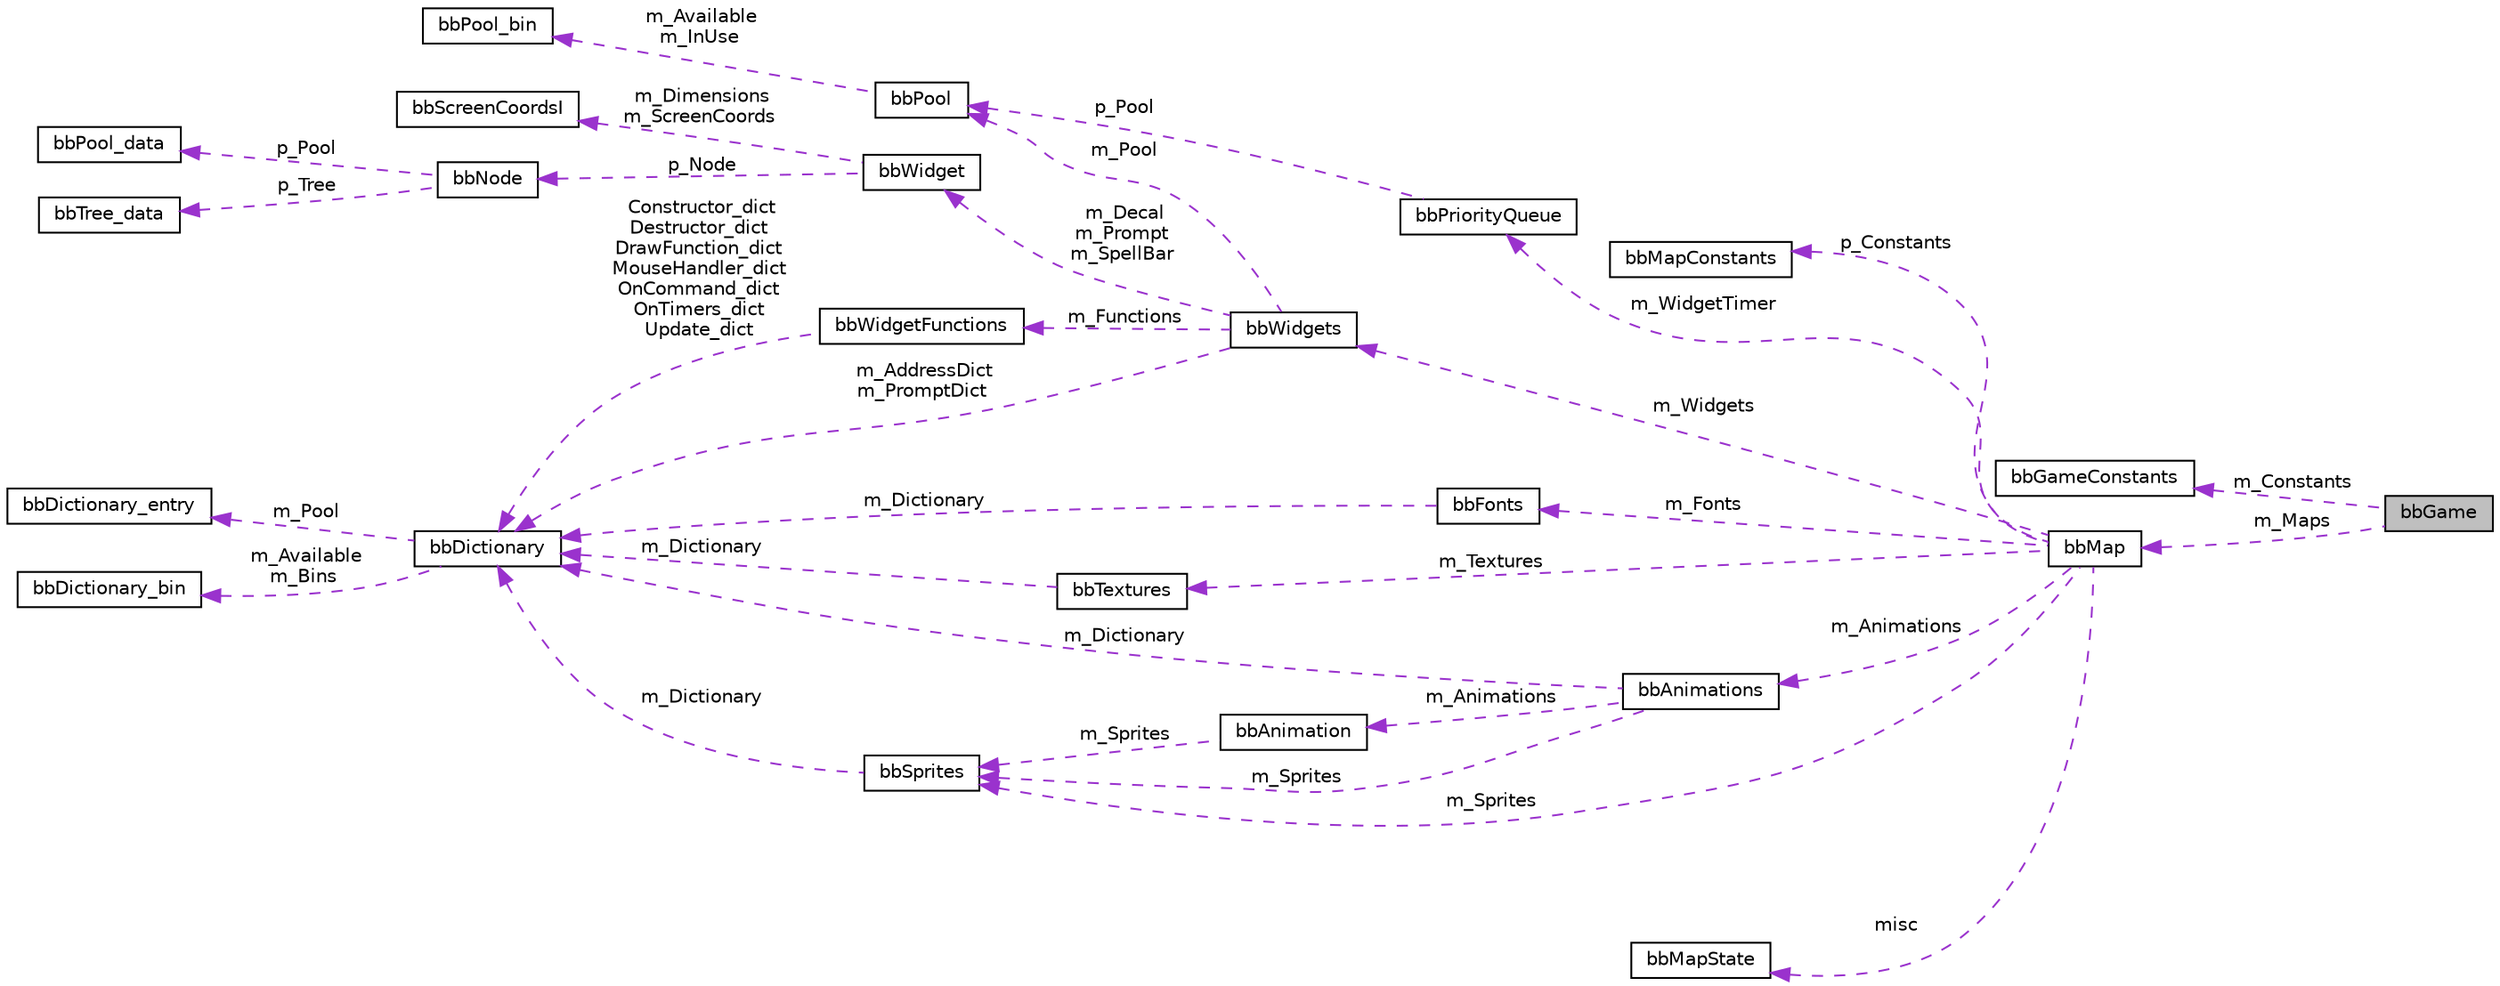 digraph "bbGame"
{
 // LATEX_PDF_SIZE
  edge [fontname="Helvetica",fontsize="10",labelfontname="Helvetica",labelfontsize="10"];
  node [fontname="Helvetica",fontsize="10",shape=record];
  rankdir="LR";
  Node1 [label="bbGame",height=0.2,width=0.4,color="black", fillcolor="grey75", style="filled", fontcolor="black",tooltip=" "];
  Node2 -> Node1 [dir="back",color="darkorchid3",fontsize="10",style="dashed",label=" m_Constants" ,fontname="Helvetica"];
  Node2 [label="bbGameConstants",height=0.2,width=0.4,color="black", fillcolor="white", style="filled",URL="$structbbGameConstants.html",tooltip="contains data about the game?"];
  Node3 -> Node1 [dir="back",color="darkorchid3",fontsize="10",style="dashed",label=" m_Maps" ,fontname="Helvetica"];
  Node3 [label="bbMap",height=0.2,width=0.4,color="black", fillcolor="white", style="filled",URL="$structbbMap.html",tooltip=" "];
  Node4 -> Node3 [dir="back",color="darkorchid3",fontsize="10",style="dashed",label=" p_Constants" ,fontname="Helvetica"];
  Node4 [label="bbMapConstants",height=0.2,width=0.4,color="black", fillcolor="white", style="filled",URL="$structbbMapConstants.html",tooltip="contains data about the map"];
  Node5 -> Node3 [dir="back",color="darkorchid3",fontsize="10",style="dashed",label=" m_Textures" ,fontname="Helvetica"];
  Node5 [label="bbTextures",height=0.2,width=0.4,color="black", fillcolor="white", style="filled",URL="$structbbTextures.html",tooltip=" "];
  Node6 -> Node5 [dir="back",color="darkorchid3",fontsize="10",style="dashed",label=" m_Dictionary" ,fontname="Helvetica"];
  Node6 [label="bbDictionary",height=0.2,width=0.4,color="black", fillcolor="white", style="filled",URL="$structbbDictionary.html",tooltip=" "];
  Node7 -> Node6 [dir="back",color="darkorchid3",fontsize="10",style="dashed",label=" m_Pool" ,fontname="Helvetica"];
  Node7 [label="bbDictionary_entry",height=0.2,width=0.4,color="black", fillcolor="white", style="filled",URL="$structbbDictionary__entry.html",tooltip=" "];
  Node8 -> Node6 [dir="back",color="darkorchid3",fontsize="10",style="dashed",label=" m_Available\nm_Bins" ,fontname="Helvetica"];
  Node8 [label="bbDictionary_bin",height=0.2,width=0.4,color="black", fillcolor="white", style="filled",URL="$structbbDictionary__bin.html",tooltip=" "];
  Node9 -> Node3 [dir="back",color="darkorchid3",fontsize="10",style="dashed",label=" m_Sprites" ,fontname="Helvetica"];
  Node9 [label="bbSprites",height=0.2,width=0.4,color="black", fillcolor="white", style="filled",URL="$structbbSprites.html",tooltip=" "];
  Node6 -> Node9 [dir="back",color="darkorchid3",fontsize="10",style="dashed",label=" m_Dictionary" ,fontname="Helvetica"];
  Node10 -> Node3 [dir="back",color="darkorchid3",fontsize="10",style="dashed",label=" m_Animations" ,fontname="Helvetica"];
  Node10 [label="bbAnimations",height=0.2,width=0.4,color="black", fillcolor="white", style="filled",URL="$structbbAnimations.html",tooltip=" "];
  Node9 -> Node10 [dir="back",color="darkorchid3",fontsize="10",style="dashed",label=" m_Sprites" ,fontname="Helvetica"];
  Node11 -> Node10 [dir="back",color="darkorchid3",fontsize="10",style="dashed",label=" m_Animations" ,fontname="Helvetica"];
  Node11 [label="bbAnimation",height=0.2,width=0.4,color="black", fillcolor="white", style="filled",URL="$structbbAnimation.html",tooltip=" "];
  Node9 -> Node11 [dir="back",color="darkorchid3",fontsize="10",style="dashed",label=" m_Sprites" ,fontname="Helvetica"];
  Node6 -> Node10 [dir="back",color="darkorchid3",fontsize="10",style="dashed",label=" m_Dictionary" ,fontname="Helvetica"];
  Node12 -> Node3 [dir="back",color="darkorchid3",fontsize="10",style="dashed",label=" m_Fonts" ,fontname="Helvetica"];
  Node12 [label="bbFonts",height=0.2,width=0.4,color="black", fillcolor="white", style="filled",URL="$structbbFonts.html",tooltip="stuff for fonts and drawing sfText here"];
  Node6 -> Node12 [dir="back",color="darkorchid3",fontsize="10",style="dashed",label=" m_Dictionary" ,fontname="Helvetica"];
  Node13 -> Node3 [dir="back",color="darkorchid3",fontsize="10",style="dashed",label=" m_Widgets" ,fontname="Helvetica"];
  Node13 [label="bbWidgets",height=0.2,width=0.4,color="black", fillcolor="white", style="filled",URL="$structbbWidgets.html",tooltip=" "];
  Node14 -> Node13 [dir="back",color="darkorchid3",fontsize="10",style="dashed",label=" m_Pool" ,fontname="Helvetica"];
  Node14 [label="bbPool",height=0.2,width=0.4,color="black", fillcolor="white", style="filled",URL="$structbbPool.html",tooltip=" "];
  Node15 -> Node14 [dir="back",color="darkorchid3",fontsize="10",style="dashed",label=" m_Available\nm_InUse" ,fontname="Helvetica"];
  Node15 [label="bbPool_bin",height=0.2,width=0.4,color="black", fillcolor="white", style="filled",URL="$structbbPool__bin.html",tooltip=" "];
  Node6 -> Node13 [dir="back",color="darkorchid3",fontsize="10",style="dashed",label=" m_AddressDict\nm_PromptDict" ,fontname="Helvetica"];
  Node16 -> Node13 [dir="back",color="darkorchid3",fontsize="10",style="dashed",label=" m_Functions" ,fontname="Helvetica"];
  Node16 [label="bbWidgetFunctions",height=0.2,width=0.4,color="black", fillcolor="white", style="filled",URL="$structbbWidgetFunctions.html",tooltip=" "];
  Node6 -> Node16 [dir="back",color="darkorchid3",fontsize="10",style="dashed",label=" Constructor_dict\nDestructor_dict\nDrawFunction_dict\nMouseHandler_dict\nOnCommand_dict\nOnTimers_dict\nUpdate_dict" ,fontname="Helvetica"];
  Node17 -> Node13 [dir="back",color="darkorchid3",fontsize="10",style="dashed",label=" m_Decal\nm_Prompt\nm_SpellBar" ,fontname="Helvetica"];
  Node17 [label="bbWidget",height=0.2,width=0.4,color="black", fillcolor="white", style="filled",URL="$structbbWidget.html",tooltip=" "];
  Node18 -> Node17 [dir="back",color="darkorchid3",fontsize="10",style="dashed",label=" p_Node" ,fontname="Helvetica"];
  Node18 [label="bbNode",height=0.2,width=0.4,color="black", fillcolor="white", style="filled",URL="$structbbNode.html",tooltip=" "];
  Node19 -> Node18 [dir="back",color="darkorchid3",fontsize="10",style="dashed",label=" p_Pool" ,fontname="Helvetica"];
  Node19 [label="bbPool_data",height=0.2,width=0.4,color="black", fillcolor="white", style="filled",URL="$structbbPool__data.html",tooltip=" "];
  Node20 -> Node18 [dir="back",color="darkorchid3",fontsize="10",style="dashed",label=" p_Tree" ,fontname="Helvetica"];
  Node20 [label="bbTree_data",height=0.2,width=0.4,color="black", fillcolor="white", style="filled",URL="$structbbTree__data.html",tooltip=" "];
  Node21 -> Node17 [dir="back",color="darkorchid3",fontsize="10",style="dashed",label=" m_Dimensions\nm_ScreenCoords" ,fontname="Helvetica"];
  Node21 [label="bbScreenCoordsI",height=0.2,width=0.4,color="black", fillcolor="white", style="filled",URL="$structbbScreenCoordsI.html",tooltip="Fixed point, 2d coordinates, precision given by bbMap::m_ScreenPPP."];
  Node22 -> Node3 [dir="back",color="darkorchid3",fontsize="10",style="dashed",label=" m_WidgetTimer" ,fontname="Helvetica"];
  Node22 [label="bbPriorityQueue",height=0.2,width=0.4,color="black", fillcolor="white", style="filled",URL="$structbbPriorityQueue.html",tooltip=" "];
  Node14 -> Node22 [dir="back",color="darkorchid3",fontsize="10",style="dashed",label=" p_Pool" ,fontname="Helvetica"];
  Node23 -> Node3 [dir="back",color="darkorchid3",fontsize="10",style="dashed",label=" misc" ,fontname="Helvetica"];
  Node23 [label="bbMapState",height=0.2,width=0.4,color="black", fillcolor="white", style="filled",URL="$structbbMapState.html",tooltip=" "];
}
